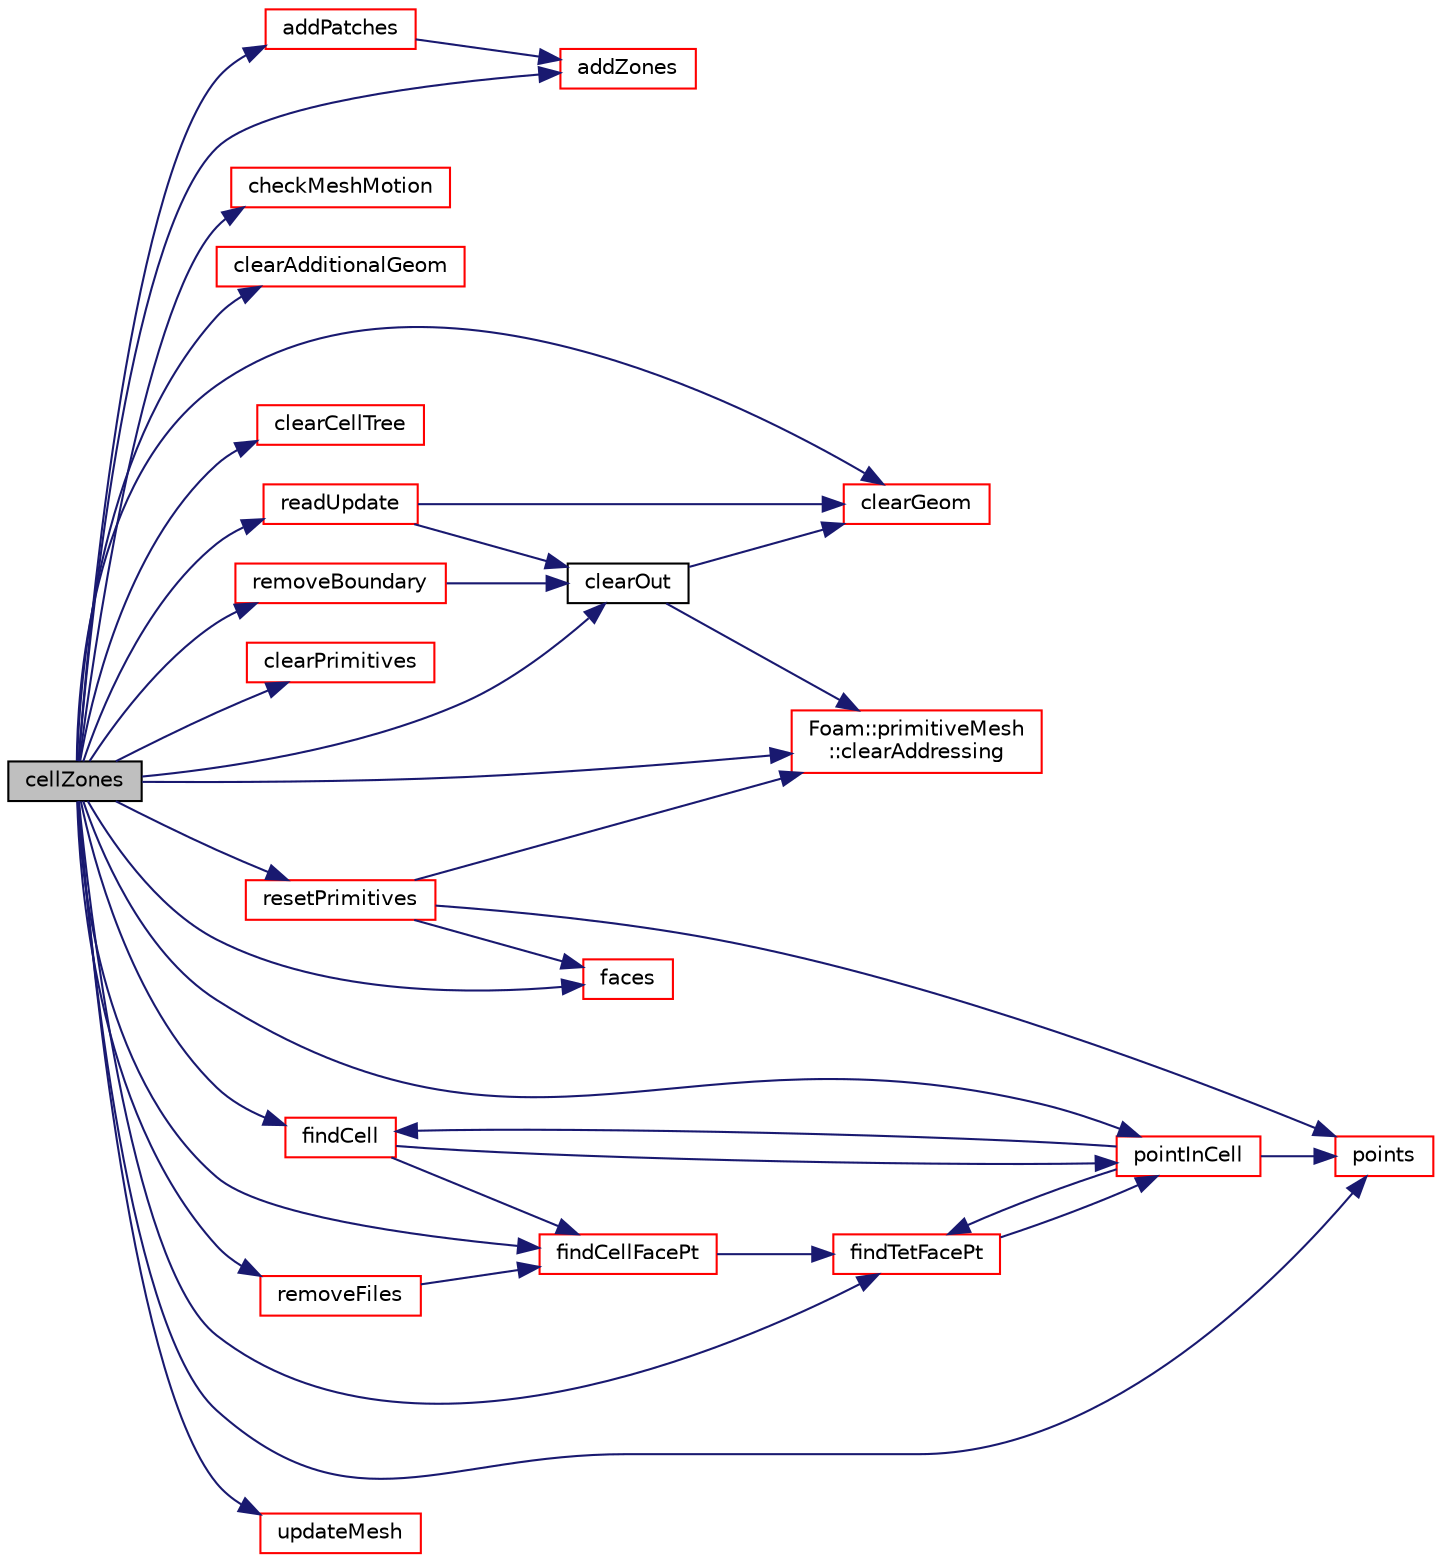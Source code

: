 digraph "cellZones"
{
  bgcolor="transparent";
  edge [fontname="Helvetica",fontsize="10",labelfontname="Helvetica",labelfontsize="10"];
  node [fontname="Helvetica",fontsize="10",shape=record];
  rankdir="LR";
  Node1 [label="cellZones",height=0.2,width=0.4,color="black", fillcolor="grey75", style="filled", fontcolor="black"];
  Node1 -> Node2 [color="midnightblue",fontsize="10",style="solid",fontname="Helvetica"];
  Node2 [label="addPatches",height=0.2,width=0.4,color="red",URL="$a01961.html#aa313cf2af77c173041552ecd8f4a8c69",tooltip="Add boundary patches. "];
  Node2 -> Node3 [color="midnightblue",fontsize="10",style="solid",fontname="Helvetica"];
  Node3 [label="addZones",height=0.2,width=0.4,color="red",URL="$a01961.html#ab8d4bd8da5c77e31b9299e50b60a16f2",tooltip="Add mesh zones. "];
  Node1 -> Node3 [color="midnightblue",fontsize="10",style="solid",fontname="Helvetica"];
  Node1 -> Node4 [color="midnightblue",fontsize="10",style="solid",fontname="Helvetica"];
  Node4 [label="checkMeshMotion",height=0.2,width=0.4,color="red",URL="$a01961.html#af630d821400dfcdeef6141e4329c88ad",tooltip="Check mesh motion for correctness given motion points. "];
  Node1 -> Node5 [color="midnightblue",fontsize="10",style="solid",fontname="Helvetica"];
  Node5 [label="clearAdditionalGeom",height=0.2,width=0.4,color="red",URL="$a01961.html#a3aa6821e88ce5bcd4c67389678f5cb82",tooltip="Clear geometry not used for CFD (cellTree, tetBasePtIs) "];
  Node1 -> Node6 [color="midnightblue",fontsize="10",style="solid",fontname="Helvetica"];
  Node6 [label="Foam::primitiveMesh\l::clearAddressing",height=0.2,width=0.4,color="red",URL="$a02020.html#aac1ee7169044dccb262b78097d6ab1a8",tooltip="Clear topological data. "];
  Node1 -> Node7 [color="midnightblue",fontsize="10",style="solid",fontname="Helvetica"];
  Node7 [label="clearCellTree",height=0.2,width=0.4,color="red",URL="$a01961.html#a37d929f011ddf993e7591819e33e7282",tooltip="Clear cell tree data. "];
  Node1 -> Node8 [color="midnightblue",fontsize="10",style="solid",fontname="Helvetica"];
  Node8 [label="clearGeom",height=0.2,width=0.4,color="red",URL="$a01961.html#a499a7f858dc495c47b618e168fec6372",tooltip="Clear geometry. "];
  Node1 -> Node9 [color="midnightblue",fontsize="10",style="solid",fontname="Helvetica"];
  Node9 [label="clearOut",height=0.2,width=0.4,color="black",URL="$a01961.html#af320697688df08f1438d37a86bcaf25d",tooltip="Clear all geometry and addressing unnecessary for CFD. "];
  Node9 -> Node8 [color="midnightblue",fontsize="10",style="solid",fontname="Helvetica"];
  Node9 -> Node6 [color="midnightblue",fontsize="10",style="solid",fontname="Helvetica"];
  Node1 -> Node10 [color="midnightblue",fontsize="10",style="solid",fontname="Helvetica"];
  Node10 [label="clearPrimitives",height=0.2,width=0.4,color="red",URL="$a01961.html#a61f53f788700cf7c4c0cccd1f4f51ee8",tooltip="Clear primitive data (points, faces and cells) "];
  Node1 -> Node11 [color="midnightblue",fontsize="10",style="solid",fontname="Helvetica"];
  Node11 [label="faces",height=0.2,width=0.4,color="red",URL="$a01961.html#a4434536d50d4c14116249da802a1e2b2",tooltip="Return raw faces. "];
  Node1 -> Node12 [color="midnightblue",fontsize="10",style="solid",fontname="Helvetica"];
  Node12 [label="findCell",height=0.2,width=0.4,color="red",URL="$a01961.html#a647086624d55a7c95a57306f1c389af5",tooltip="Find cell enclosing this location and return index. "];
  Node12 -> Node13 [color="midnightblue",fontsize="10",style="solid",fontname="Helvetica"];
  Node13 [label="findCellFacePt",height=0.2,width=0.4,color="red",URL="$a01961.html#a7fc563a56fa5a04c0c5a4c32a9669608",tooltip="Find the cell, tetFacei and tetPti for point p. "];
  Node13 -> Node14 [color="midnightblue",fontsize="10",style="solid",fontname="Helvetica"];
  Node14 [label="findTetFacePt",height=0.2,width=0.4,color="red",URL="$a01961.html#a2f2f2494c6c699d699be837904b28ee6",tooltip="Find the tetFacei and tetPti for point p in celli. "];
  Node14 -> Node15 [color="midnightblue",fontsize="10",style="solid",fontname="Helvetica"];
  Node15 [label="pointInCell",height=0.2,width=0.4,color="red",URL="$a01961.html#abd7881899c21d42679b6a77b47adadb6",tooltip="Test if point p is in the celli. "];
  Node15 -> Node16 [color="midnightblue",fontsize="10",style="solid",fontname="Helvetica"];
  Node16 [label="points",height=0.2,width=0.4,color="red",URL="$a01961.html#a084ae534298576408f063a6b3b820959",tooltip="Return raw points. "];
  Node15 -> Node14 [color="midnightblue",fontsize="10",style="solid",fontname="Helvetica"];
  Node15 -> Node12 [color="midnightblue",fontsize="10",style="solid",fontname="Helvetica"];
  Node12 -> Node15 [color="midnightblue",fontsize="10",style="solid",fontname="Helvetica"];
  Node1 -> Node13 [color="midnightblue",fontsize="10",style="solid",fontname="Helvetica"];
  Node1 -> Node14 [color="midnightblue",fontsize="10",style="solid",fontname="Helvetica"];
  Node1 -> Node15 [color="midnightblue",fontsize="10",style="solid",fontname="Helvetica"];
  Node1 -> Node16 [color="midnightblue",fontsize="10",style="solid",fontname="Helvetica"];
  Node1 -> Node17 [color="midnightblue",fontsize="10",style="solid",fontname="Helvetica"];
  Node17 [label="readUpdate",height=0.2,width=0.4,color="red",URL="$a01961.html#a9d298b9dbcdbe96c85e7ea556233a8c2",tooltip="Update the mesh based on the mesh files saved in. "];
  Node17 -> Node9 [color="midnightblue",fontsize="10",style="solid",fontname="Helvetica"];
  Node17 -> Node8 [color="midnightblue",fontsize="10",style="solid",fontname="Helvetica"];
  Node1 -> Node18 [color="midnightblue",fontsize="10",style="solid",fontname="Helvetica"];
  Node18 [label="removeBoundary",height=0.2,width=0.4,color="red",URL="$a01961.html#acc2134c36adb97b988d5efc383a7f9f0",tooltip="Remove boundary patches. "];
  Node18 -> Node9 [color="midnightblue",fontsize="10",style="solid",fontname="Helvetica"];
  Node1 -> Node19 [color="midnightblue",fontsize="10",style="solid",fontname="Helvetica"];
  Node19 [label="removeFiles",height=0.2,width=0.4,color="red",URL="$a01961.html#a5dd7280a7d3e3ddca23610274220999e",tooltip="Remove all files from mesh instance() "];
  Node19 -> Node13 [color="midnightblue",fontsize="10",style="solid",fontname="Helvetica"];
  Node1 -> Node20 [color="midnightblue",fontsize="10",style="solid",fontname="Helvetica"];
  Node20 [label="resetPrimitives",height=0.2,width=0.4,color="red",URL="$a01961.html#a60311eae7150c7ce0566c76ca5a65651",tooltip="Reset mesh primitive data. Assumes all patch info correct. "];
  Node20 -> Node6 [color="midnightblue",fontsize="10",style="solid",fontname="Helvetica"];
  Node20 -> Node16 [color="midnightblue",fontsize="10",style="solid",fontname="Helvetica"];
  Node20 -> Node11 [color="midnightblue",fontsize="10",style="solid",fontname="Helvetica"];
  Node1 -> Node21 [color="midnightblue",fontsize="10",style="solid",fontname="Helvetica"];
  Node21 [label="updateMesh",height=0.2,width=0.4,color="red",URL="$a01961.html#a9c8cde0b192708d622d874f8cc2df66d",tooltip="Update the mesh corresponding to given map. "];
}
